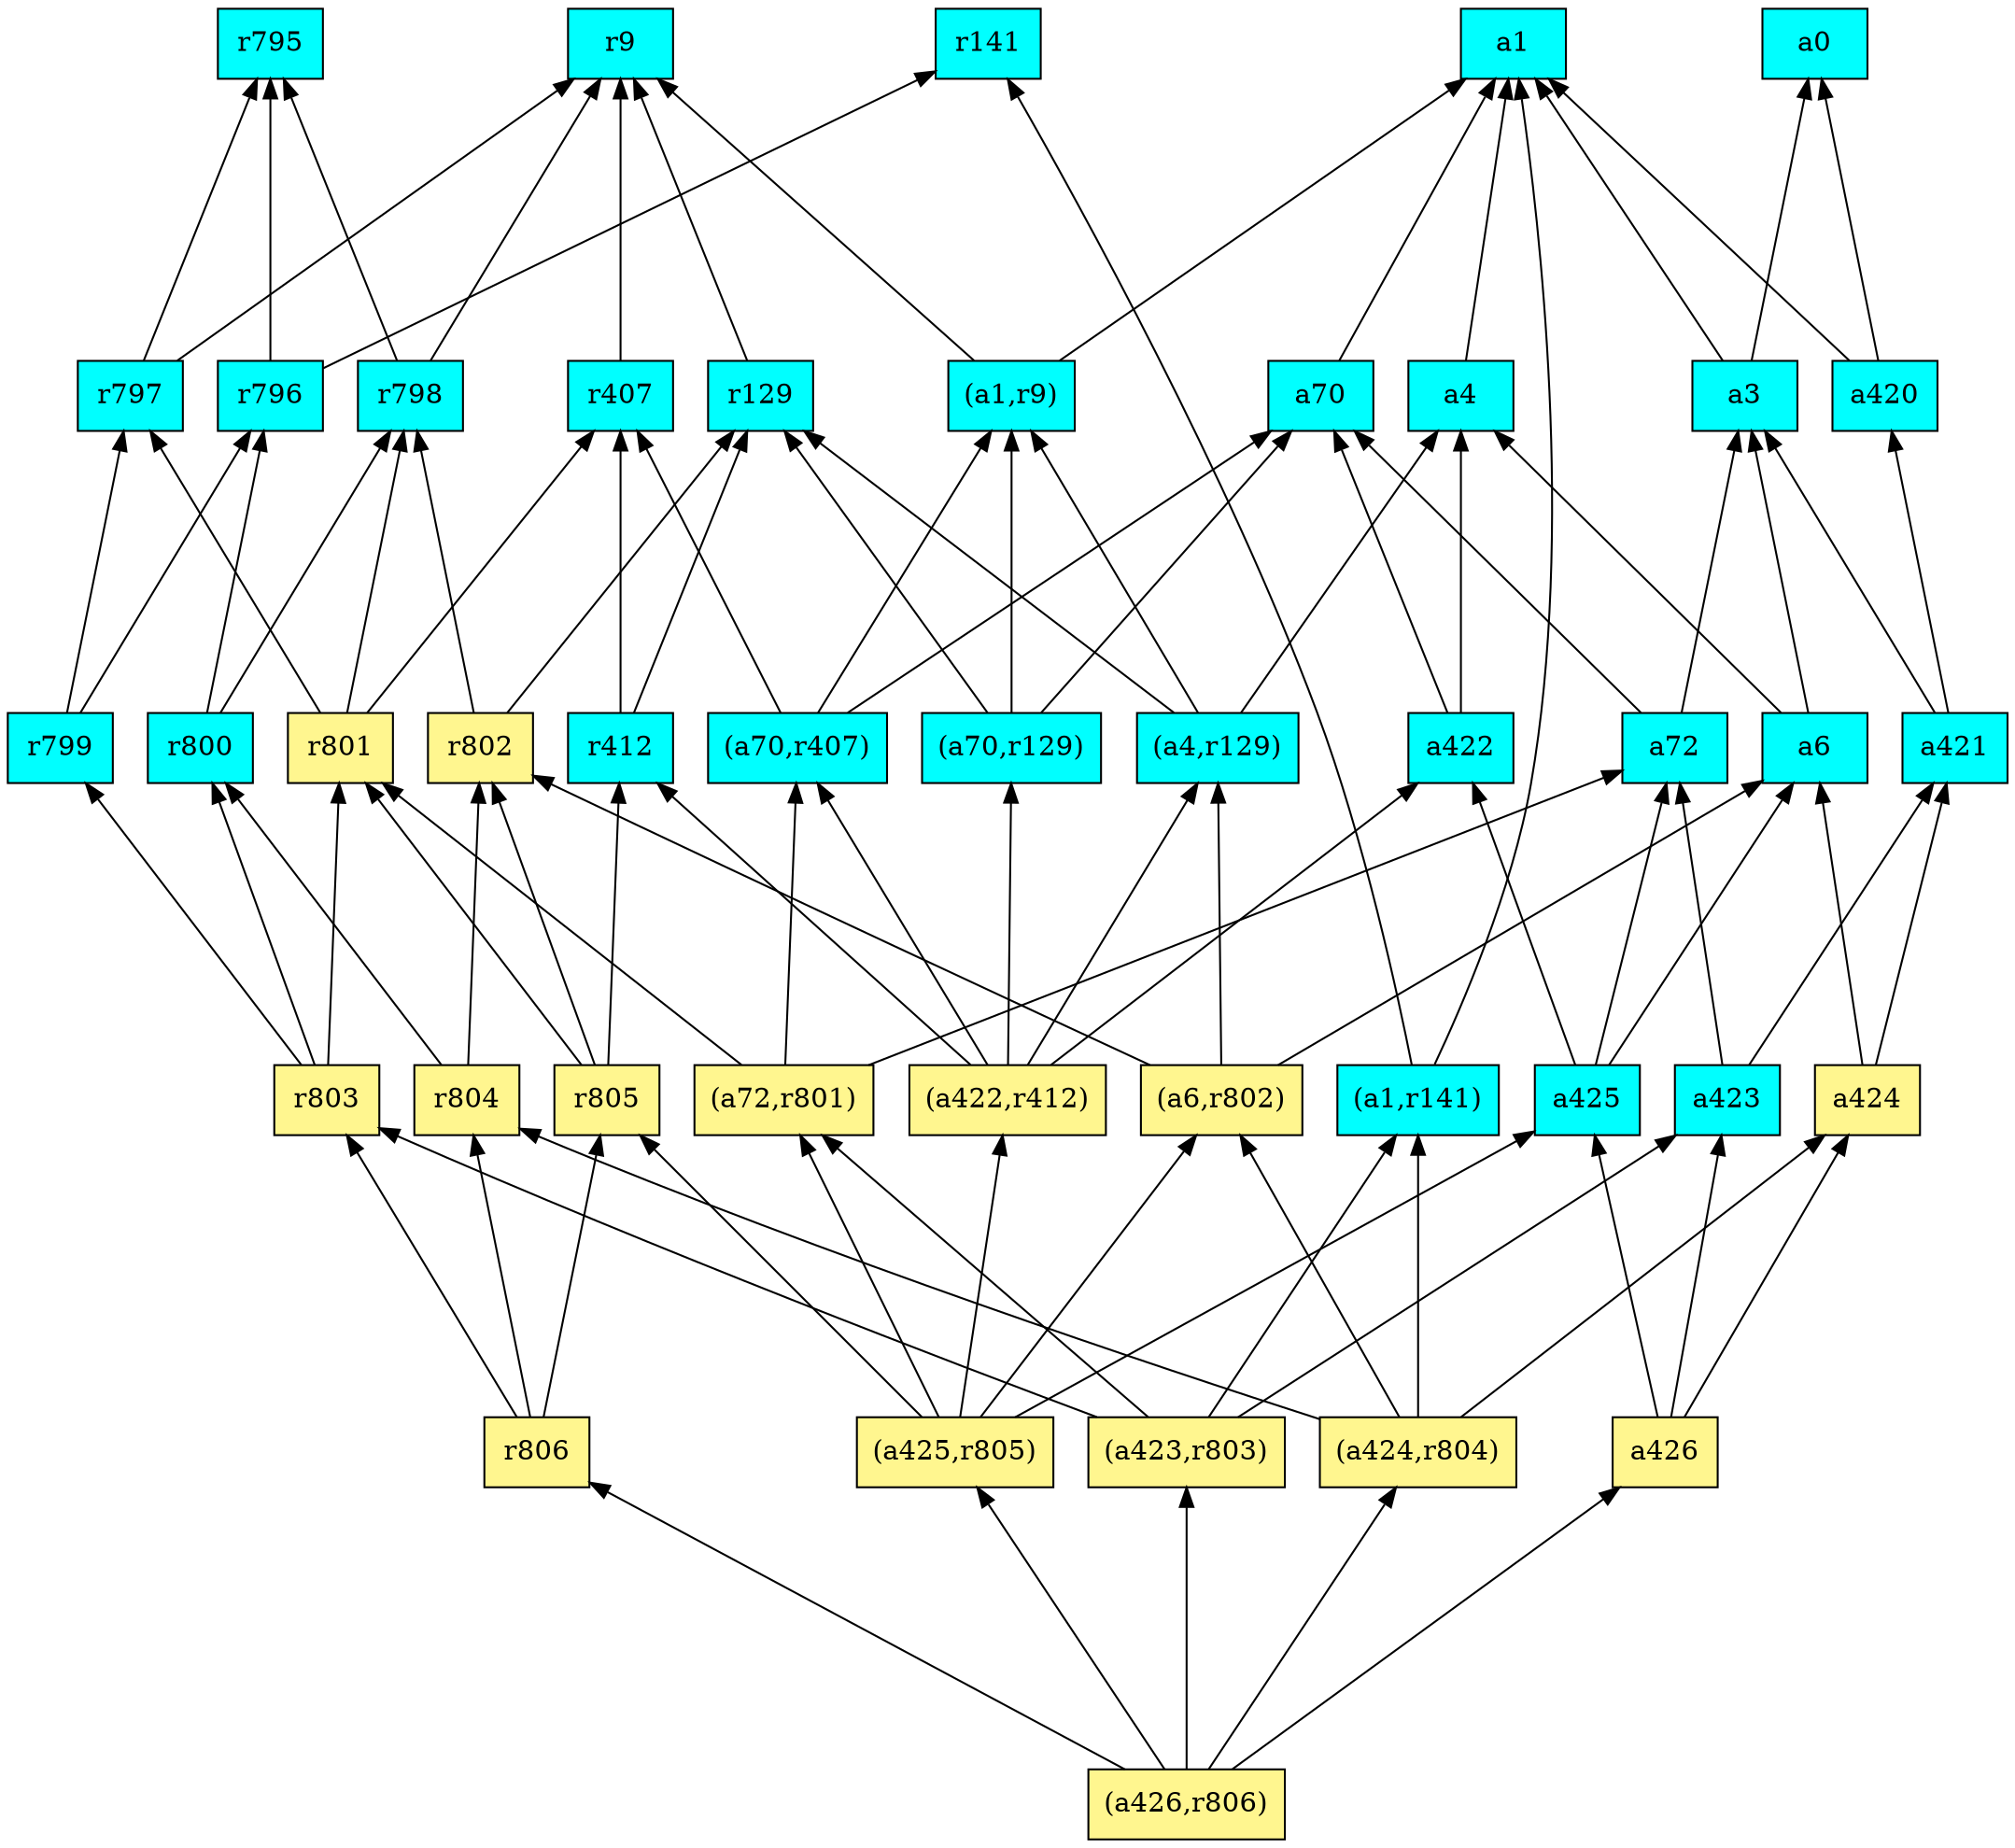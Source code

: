 digraph G {
rankdir=BT;ranksep="2.0";
"(a1,r9)" [shape=record,fillcolor=cyan,style=filled,label="{(a1,r9)}"];
"r141" [shape=record,fillcolor=cyan,style=filled,label="{r141}"];
"a426" [shape=record,fillcolor=khaki1,style=filled,label="{a426}"];
"(a70,r129)" [shape=record,fillcolor=cyan,style=filled,label="{(a70,r129)}"];
"r803" [shape=record,fillcolor=khaki1,style=filled,label="{r803}"];
"r804" [shape=record,fillcolor=khaki1,style=filled,label="{r804}"];
"(a1,r141)" [shape=record,fillcolor=cyan,style=filled,label="{(a1,r141)}"];
"a3" [shape=record,fillcolor=cyan,style=filled,label="{a3}"];
"r805" [shape=record,fillcolor=khaki1,style=filled,label="{r805}"];
"r9" [shape=record,fillcolor=cyan,style=filled,label="{r9}"];
"a424" [shape=record,fillcolor=khaki1,style=filled,label="{a424}"];
"a4" [shape=record,fillcolor=cyan,style=filled,label="{a4}"];
"a70" [shape=record,fillcolor=cyan,style=filled,label="{a70}"];
"r795" [shape=record,fillcolor=cyan,style=filled,label="{r795}"];
"(a422,r412)" [shape=record,fillcolor=khaki1,style=filled,label="{(a422,r412)}"];
"r799" [shape=record,fillcolor=cyan,style=filled,label="{r799}"];
"r800" [shape=record,fillcolor=cyan,style=filled,label="{r800}"];
"r802" [shape=record,fillcolor=khaki1,style=filled,label="{r802}"];
"r797" [shape=record,fillcolor=cyan,style=filled,label="{r797}"];
"a422" [shape=record,fillcolor=cyan,style=filled,label="{a422}"];
"a423" [shape=record,fillcolor=cyan,style=filled,label="{a423}"];
"r129" [shape=record,fillcolor=cyan,style=filled,label="{r129}"];
"r796" [shape=record,fillcolor=cyan,style=filled,label="{r796}"];
"(a424,r804)" [shape=record,fillcolor=khaki1,style=filled,label="{(a424,r804)}"];
"(a423,r803)" [shape=record,fillcolor=khaki1,style=filled,label="{(a423,r803)}"];
"(a70,r407)" [shape=record,fillcolor=cyan,style=filled,label="{(a70,r407)}"];
"a425" [shape=record,fillcolor=cyan,style=filled,label="{a425}"];
"a72" [shape=record,fillcolor=cyan,style=filled,label="{a72}"];
"r798" [shape=record,fillcolor=cyan,style=filled,label="{r798}"];
"r412" [shape=record,fillcolor=cyan,style=filled,label="{r412}"];
"(a426,r806)" [shape=record,fillcolor=khaki1,style=filled,label="{(a426,r806)}"];
"a421" [shape=record,fillcolor=cyan,style=filled,label="{a421}"];
"a420" [shape=record,fillcolor=cyan,style=filled,label="{a420}"];
"a1" [shape=record,fillcolor=cyan,style=filled,label="{a1}"];
"(a425,r805)" [shape=record,fillcolor=khaki1,style=filled,label="{(a425,r805)}"];
"a6" [shape=record,fillcolor=cyan,style=filled,label="{a6}"];
"(a4,r129)" [shape=record,fillcolor=cyan,style=filled,label="{(a4,r129)}"];
"(a72,r801)" [shape=record,fillcolor=khaki1,style=filled,label="{(a72,r801)}"];
"r801" [shape=record,fillcolor=khaki1,style=filled,label="{r801}"];
"r407" [shape=record,fillcolor=cyan,style=filled,label="{r407}"];
"a0" [shape=record,fillcolor=cyan,style=filled,label="{a0}"];
"r806" [shape=record,fillcolor=khaki1,style=filled,label="{r806}"];
"(a6,r802)" [shape=record,fillcolor=khaki1,style=filled,label="{(a6,r802)}"];
"(a1,r9)" -> "r9"
"(a1,r9)" -> "a1"
"a426" -> "a423"
"a426" -> "a425"
"a426" -> "a424"
"(a70,r129)" -> "(a1,r9)"
"(a70,r129)" -> "r129"
"(a70,r129)" -> "a70"
"r803" -> "r801"
"r803" -> "r799"
"r803" -> "r800"
"r804" -> "r800"
"r804" -> "r802"
"(a1,r141)" -> "a1"
"(a1,r141)" -> "r141"
"a3" -> "a1"
"a3" -> "a0"
"r805" -> "r801"
"r805" -> "r802"
"r805" -> "r412"
"a424" -> "a421"
"a424" -> "a6"
"a4" -> "a1"
"a70" -> "a1"
"(a422,r412)" -> "(a70,r129)"
"(a422,r412)" -> "(a4,r129)"
"(a422,r412)" -> "(a70,r407)"
"(a422,r412)" -> "a422"
"(a422,r412)" -> "r412"
"r799" -> "r796"
"r799" -> "r797"
"r800" -> "r796"
"r800" -> "r798"
"r802" -> "r129"
"r802" -> "r798"
"r797" -> "r9"
"r797" -> "r795"
"a422" -> "a4"
"a422" -> "a70"
"a423" -> "a421"
"a423" -> "a72"
"r129" -> "r9"
"r796" -> "r795"
"r796" -> "r141"
"(a424,r804)" -> "(a1,r141)"
"(a424,r804)" -> "r804"
"(a424,r804)" -> "(a6,r802)"
"(a424,r804)" -> "a424"
"(a423,r803)" -> "a423"
"(a423,r803)" -> "r803"
"(a423,r803)" -> "(a1,r141)"
"(a423,r803)" -> "(a72,r801)"
"(a70,r407)" -> "(a1,r9)"
"(a70,r407)" -> "a70"
"(a70,r407)" -> "r407"
"a425" -> "a6"
"a425" -> "a72"
"a425" -> "a422"
"a72" -> "a3"
"a72" -> "a70"
"r798" -> "r9"
"r798" -> "r795"
"r412" -> "r129"
"r412" -> "r407"
"(a426,r806)" -> "(a425,r805)"
"(a426,r806)" -> "a426"
"(a426,r806)" -> "(a424,r804)"
"(a426,r806)" -> "(a423,r803)"
"(a426,r806)" -> "r806"
"a421" -> "a420"
"a421" -> "a3"
"a420" -> "a1"
"a420" -> "a0"
"(a425,r805)" -> "(a72,r801)"
"(a425,r805)" -> "r805"
"(a425,r805)" -> "(a422,r412)"
"(a425,r805)" -> "a425"
"(a425,r805)" -> "(a6,r802)"
"a6" -> "a4"
"a6" -> "a3"
"(a4,r129)" -> "(a1,r9)"
"(a4,r129)" -> "r129"
"(a4,r129)" -> "a4"
"(a72,r801)" -> "a72"
"(a72,r801)" -> "r801"
"(a72,r801)" -> "(a70,r407)"
"r801" -> "r407"
"r801" -> "r798"
"r801" -> "r797"
"r407" -> "r9"
"r806" -> "r803"
"r806" -> "r804"
"r806" -> "r805"
"(a6,r802)" -> "(a4,r129)"
"(a6,r802)" -> "r802"
"(a6,r802)" -> "a6"
}
